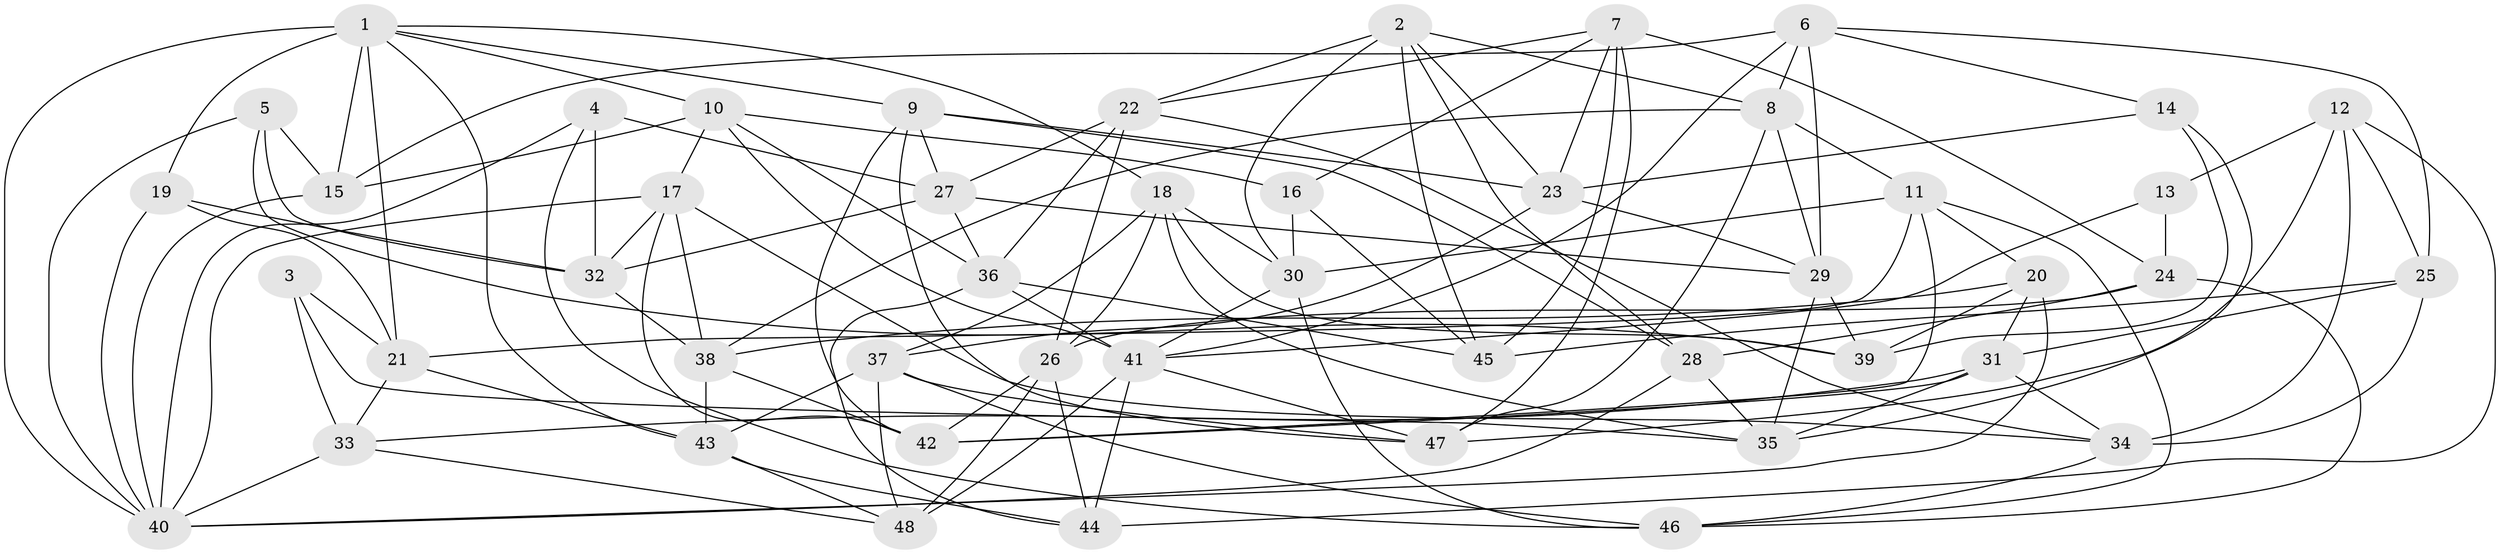 // original degree distribution, {4: 1.0}
// Generated by graph-tools (version 1.1) at 2025/27/03/09/25 03:27:01]
// undirected, 48 vertices, 134 edges
graph export_dot {
graph [start="1"]
  node [color=gray90,style=filled];
  1;
  2;
  3;
  4;
  5;
  6;
  7;
  8;
  9;
  10;
  11;
  12;
  13;
  14;
  15;
  16;
  17;
  18;
  19;
  20;
  21;
  22;
  23;
  24;
  25;
  26;
  27;
  28;
  29;
  30;
  31;
  32;
  33;
  34;
  35;
  36;
  37;
  38;
  39;
  40;
  41;
  42;
  43;
  44;
  45;
  46;
  47;
  48;
  1 -- 9 [weight=1.0];
  1 -- 10 [weight=1.0];
  1 -- 15 [weight=2.0];
  1 -- 18 [weight=1.0];
  1 -- 19 [weight=1.0];
  1 -- 21 [weight=1.0];
  1 -- 40 [weight=2.0];
  1 -- 43 [weight=1.0];
  2 -- 8 [weight=1.0];
  2 -- 22 [weight=1.0];
  2 -- 23 [weight=1.0];
  2 -- 28 [weight=1.0];
  2 -- 30 [weight=1.0];
  2 -- 45 [weight=1.0];
  3 -- 21 [weight=1.0];
  3 -- 33 [weight=2.0];
  3 -- 35 [weight=1.0];
  4 -- 27 [weight=1.0];
  4 -- 32 [weight=1.0];
  4 -- 40 [weight=1.0];
  4 -- 46 [weight=1.0];
  5 -- 15 [weight=1.0];
  5 -- 32 [weight=1.0];
  5 -- 39 [weight=1.0];
  5 -- 40 [weight=1.0];
  6 -- 8 [weight=1.0];
  6 -- 14 [weight=1.0];
  6 -- 15 [weight=1.0];
  6 -- 25 [weight=1.0];
  6 -- 29 [weight=1.0];
  6 -- 41 [weight=1.0];
  7 -- 16 [weight=1.0];
  7 -- 22 [weight=1.0];
  7 -- 23 [weight=1.0];
  7 -- 24 [weight=1.0];
  7 -- 45 [weight=1.0];
  7 -- 47 [weight=1.0];
  8 -- 11 [weight=1.0];
  8 -- 29 [weight=1.0];
  8 -- 38 [weight=1.0];
  8 -- 47 [weight=1.0];
  9 -- 23 [weight=1.0];
  9 -- 27 [weight=1.0];
  9 -- 28 [weight=1.0];
  9 -- 42 [weight=1.0];
  9 -- 47 [weight=1.0];
  10 -- 15 [weight=1.0];
  10 -- 16 [weight=1.0];
  10 -- 17 [weight=1.0];
  10 -- 36 [weight=1.0];
  10 -- 41 [weight=1.0];
  11 -- 20 [weight=1.0];
  11 -- 21 [weight=1.0];
  11 -- 30 [weight=1.0];
  11 -- 42 [weight=1.0];
  11 -- 46 [weight=1.0];
  12 -- 13 [weight=2.0];
  12 -- 25 [weight=1.0];
  12 -- 34 [weight=1.0];
  12 -- 44 [weight=1.0];
  12 -- 47 [weight=1.0];
  13 -- 24 [weight=1.0];
  13 -- 41 [weight=1.0];
  14 -- 23 [weight=1.0];
  14 -- 35 [weight=1.0];
  14 -- 39 [weight=1.0];
  15 -- 40 [weight=1.0];
  16 -- 30 [weight=1.0];
  16 -- 45 [weight=1.0];
  17 -- 32 [weight=1.0];
  17 -- 34 [weight=1.0];
  17 -- 38 [weight=1.0];
  17 -- 40 [weight=1.0];
  17 -- 42 [weight=1.0];
  18 -- 26 [weight=1.0];
  18 -- 30 [weight=1.0];
  18 -- 35 [weight=1.0];
  18 -- 37 [weight=1.0];
  18 -- 39 [weight=1.0];
  19 -- 21 [weight=1.0];
  19 -- 32 [weight=1.0];
  19 -- 40 [weight=1.0];
  20 -- 31 [weight=1.0];
  20 -- 38 [weight=1.0];
  20 -- 39 [weight=2.0];
  20 -- 40 [weight=1.0];
  21 -- 33 [weight=1.0];
  21 -- 43 [weight=1.0];
  22 -- 26 [weight=1.0];
  22 -- 27 [weight=1.0];
  22 -- 34 [weight=1.0];
  22 -- 36 [weight=1.0];
  23 -- 29 [weight=1.0];
  23 -- 37 [weight=1.0];
  24 -- 26 [weight=1.0];
  24 -- 28 [weight=2.0];
  24 -- 46 [weight=1.0];
  25 -- 31 [weight=1.0];
  25 -- 34 [weight=1.0];
  25 -- 45 [weight=2.0];
  26 -- 42 [weight=1.0];
  26 -- 44 [weight=1.0];
  26 -- 48 [weight=1.0];
  27 -- 29 [weight=1.0];
  27 -- 32 [weight=1.0];
  27 -- 36 [weight=1.0];
  28 -- 35 [weight=1.0];
  28 -- 40 [weight=1.0];
  29 -- 35 [weight=1.0];
  29 -- 39 [weight=1.0];
  30 -- 41 [weight=1.0];
  30 -- 46 [weight=1.0];
  31 -- 33 [weight=1.0];
  31 -- 34 [weight=1.0];
  31 -- 35 [weight=1.0];
  31 -- 42 [weight=1.0];
  32 -- 38 [weight=1.0];
  33 -- 40 [weight=1.0];
  33 -- 48 [weight=1.0];
  34 -- 46 [weight=1.0];
  36 -- 41 [weight=1.0];
  36 -- 44 [weight=1.0];
  36 -- 45 [weight=1.0];
  37 -- 43 [weight=1.0];
  37 -- 46 [weight=1.0];
  37 -- 47 [weight=1.0];
  37 -- 48 [weight=1.0];
  38 -- 42 [weight=1.0];
  38 -- 43 [weight=1.0];
  41 -- 44 [weight=2.0];
  41 -- 47 [weight=1.0];
  41 -- 48 [weight=2.0];
  43 -- 44 [weight=1.0];
  43 -- 48 [weight=1.0];
}
